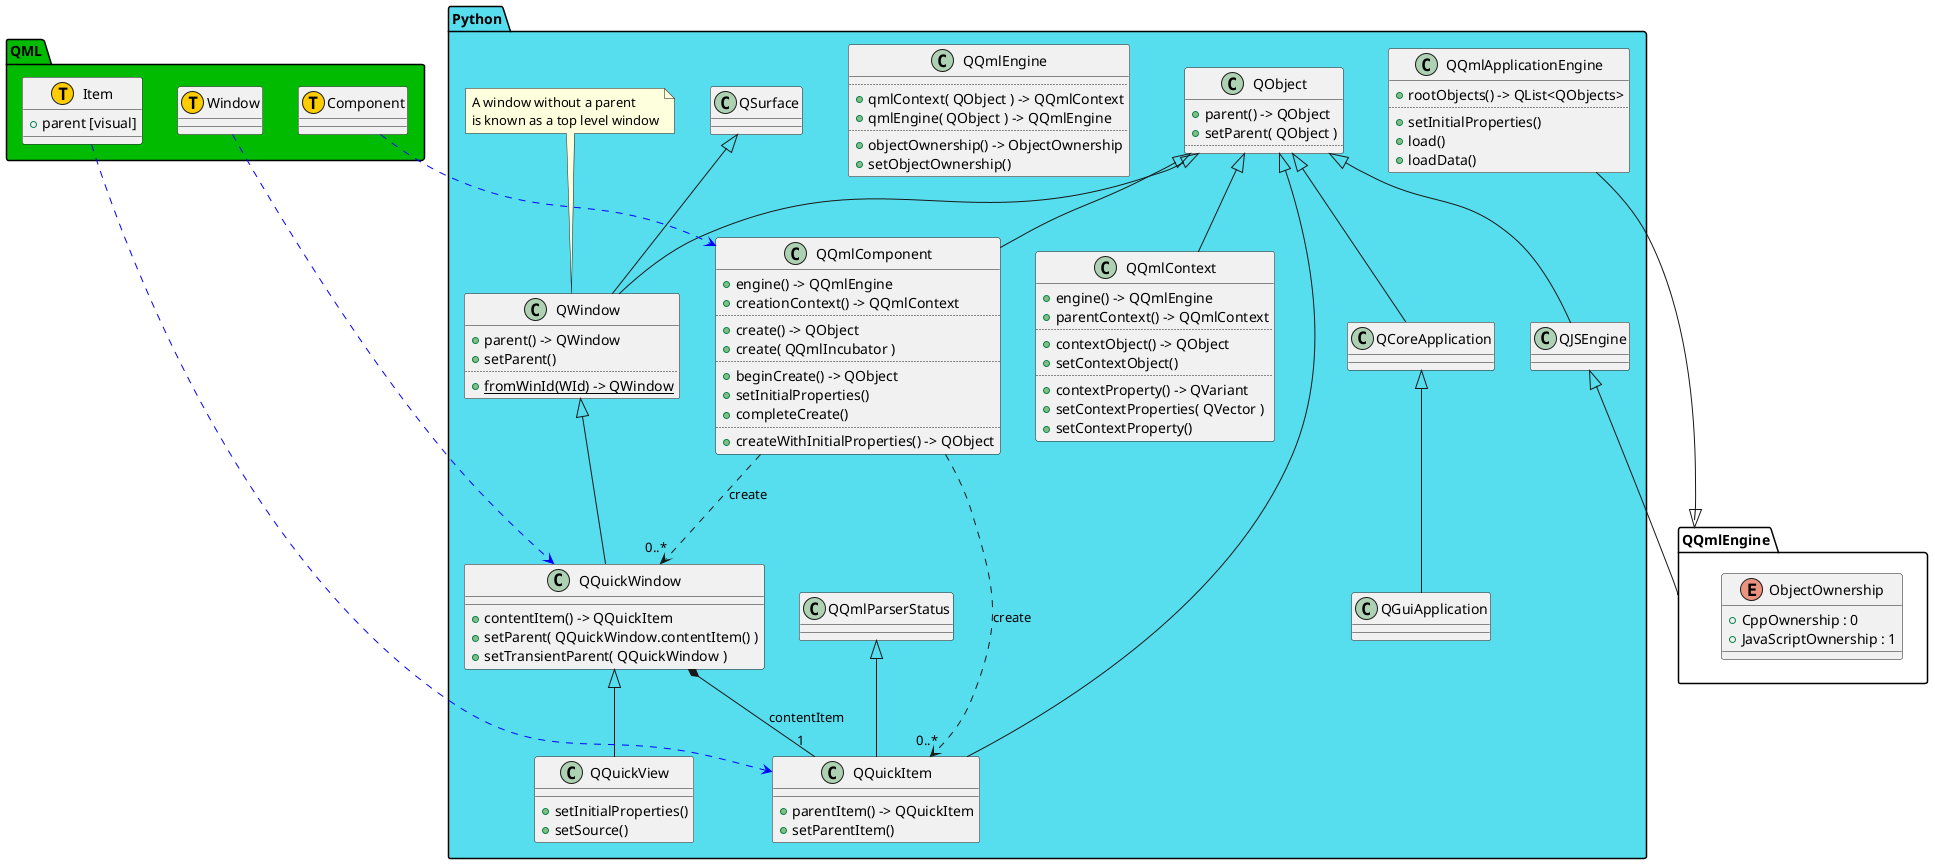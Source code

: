 @startuml
set namespaceSeparator ::
enum QQmlEngine::ObjectOwnership {
    + CppOwnership : 0
    + JavaScriptOwnership : 1
}

package "Python" #56DDEE {
    class QObject {
        + parent() -> QObject
        + setParent( QObject )
        ..
    }

    class QQmlParserStatus
    class QSurface
    class QJSEngine
    class QCoreApplication
    class QGuiApplication

    class QQmlEngine {
        ..
        + qmlContext( QObject ) -> QQmlContext
        + qmlEngine( QObject ) -> QQmlEngine
        ..
        + objectOwnership() -> ObjectOwnership
        + setObjectOwnership()
    }

    class QQmlApplicationEngine {
        + rootObjects() -> QList<QObjects>
        ..
        + setInitialProperties()
        + load()
        + loadData()
    }

    class QQmlContext {
        + engine() -> QQmlEngine
        + parentContext() -> QQmlContext
        ..
        + contextObject() -> QObject
        + setContextObject()
        ..
        + contextProperty() -> QVariant
        + setContextProperties( QVector )
        + setContextProperty()
    }

    class QQmlComponent {
        + engine() -> QQmlEngine
        + creationContext() -> QQmlContext
        ..
        + create() -> QObject
        + create( QQmlIncubator )
        ..
        + beginCreate() -> QObject
        + setInitialProperties()
        + completeCreate()
        ..
        + createWithInitialProperties() -> QObject
    }

    class QQuickItem {
        + parentItem() -> QQuickItem
        + setParentItem()
    }

    class QWindow {
        + parent() -> QWindow
        + setParent()
        ..
        + {static} fromWinId(WId) -> QWindow
    }
    note top of QWindow: A window without a parent \nis known as a top level window

    class QQuickWindow {
        + contentItem() -> QQuickItem
        + setParent( QQuickWindow.contentItem() )
        + setTransientParent( QQuickWindow )
    }

    class QQuickView {
        + setInitialProperties()
        + setSource()
    }
}

package "QML" #00BB00 {
    class Window << (T, #FFCC00) >>

    class Item << (T, #FFCC00) >> {
        + parent [visual]
    }

    class Component << (T, #FFCC00) >>
}

QObject <|--QCoreApplication
QCoreApplication <|-- QGuiApplication

QObject <|-- QJSEngine
QJSEngine <|-- QQmlEngine
QQmlEngine <|-- QQmlApplicationEngine

QObject <|-- QWindow
QSurface <|-- QWindow
QWindow <|-- QQuickWindow
QQuickWindow <|-- QQuickView
Window ..[#Blue]> QQuickWindow
QQuickWindow *-- "1" QQuickItem : contentItem

QObject <|-- QQmlContext
QObject <|-- QQmlComponent

Component ..[#Blue]> QQmlComponent

QQmlComponent ..> "0..*" QQuickItem : create
QQmlComponent ..> "0..*" QQuickWindow : create

QObject <|-- QQuickItem
QQmlParserStatus <|-- QQuickItem
Item .[#Blue]..> QQuickItem






' note right of QQmlEngine::ObjectOwnership: The object is owned by C++ code and QML will \
    never delete it. The JavaScript destroy() method cannot be used on these objects. \
    This option is similar to QScriptEngine::QtOwnership.
' note left of QQmlEngine::ObjectOwnership: The object is owned by JavaScript. \
    When the object is returned to QML as the return value of a method call, QML will \
    track it and delete it if there are no remaining JavaScript references to it and \
    it has no QObject::parent(). An object tracked by one QQmlEngine will be deleted during \
    that QQmlEngine's destructor. Thus, JavaScript references between objects with \
    JavaScriptOwnership from two different engines will not be valid if one of these \
    engines is deleted. This option is similar to QScriptEngine::ScriptOwnership.
' note bottom of QQmlEngine::ObjectOwnership: Generally an application doesn't need to set \
    an object's ownership explicitly. QML uses a heuristic to set the default ownership. \
    By default, an object that is created by QML has JavaScriptOwnership. The exception \
    to this are the root objects created by calling QQmlComponent::create() or \
    QQmlComponent::beginCreate(), which have CppOwnership by default. The ownership of \
    these root-level objects is considered to have been transferred to the C++ caller. \
    Objects not-created by QML have CppOwnership by default. The exception to this are objects \
    returned from C++ method calls; their ownership will be set to JavaScriptOwnership. \
    This applies only to explicit invocations of Q_INVOKABLE methods or slots, but not to \
    property getter invocations. \
    Calling setObjectOwnership() overrides the default ownership heuristic used by QML.
@enduml
